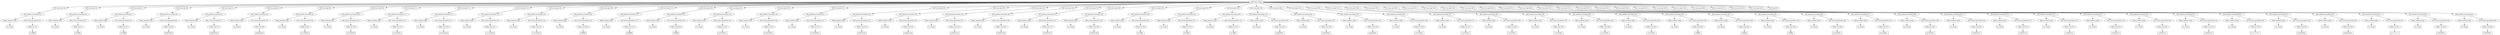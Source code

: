 /*
 * AST in dot format generated by phc -- the PHP compiler
 */

digraph AST {
node_0 [label="AST_php_script"];
node_1 [label="AST_eval_expr (3)"];
node_2 [label="AST_method_invocation (3)"];
node_3 [label="Token_method_name"];
node_4 [label="var_dump", shape=box]
node_3 -> node_4;
node_5 [label="AST_actual_parameter (3)"];
node_6 [label="Token_int (3)"];
node_7 [label="0x7ffffffd", shape=box]
node_6 -> node_7;
node_5 -> node_6;
node_2 -> node_5;
node_2 -> node_3;
node_1 -> node_2;
node_8 [label="AST_eval_expr (4)"];
node_9 [label="AST_method_invocation (4)"];
node_10 [label="Token_method_name"];
node_11 [label="var_dump", shape=box]
node_10 -> node_11;
node_12 [label="AST_actual_parameter (4)"];
node_13 [label="Token_int (4)"];
node_14 [label="0x7ffffffe", shape=box]
node_13 -> node_14;
node_12 -> node_13;
node_9 -> node_12;
node_9 -> node_10;
node_8 -> node_9;
node_15 [label="AST_eval_expr (5)"];
node_16 [label="AST_method_invocation (5)"];
node_17 [label="Token_method_name"];
node_18 [label="var_dump", shape=box]
node_17 -> node_18;
node_19 [label="AST_actual_parameter (5)"];
node_20 [label="Token_int (5)"];
node_21 [label="0x7fffffff", shape=box]
node_20 -> node_21;
node_19 -> node_20;
node_16 -> node_19;
node_16 -> node_17;
node_15 -> node_16;
node_22 [label="AST_eval_expr (6)"];
node_23 [label="AST_method_invocation (6)"];
node_24 [label="Token_method_name"];
node_25 [label="var_dump", shape=box]
node_24 -> node_25;
node_26 [label="AST_actual_parameter (6)"];
node_27 [label="Token_real (6)"];
node_28 [label="0x80000000", shape=box]
node_27 -> node_28;
node_26 -> node_27;
node_23 -> node_26;
node_23 -> node_24;
node_22 -> node_23;
node_29 [label="AST_eval_expr (7)"];
node_30 [label="AST_method_invocation (7)"];
node_31 [label="Token_method_name"];
node_32 [label="var_dump", shape=box]
node_31 -> node_32;
node_33 [label="AST_actual_parameter (7)"];
node_34 [label="Token_real (7)"];
node_35 [label="0x80000001", shape=box]
node_34 -> node_35;
node_33 -> node_34;
node_30 -> node_33;
node_30 -> node_31;
node_29 -> node_30;
node_36 [label="AST_eval_expr (8)"];
node_37 [label="AST_method_invocation (8)"];
node_38 [label="Token_method_name"];
node_39 [label="var_dump", shape=box]
node_38 -> node_39;
node_40 [label="AST_actual_parameter (8)"];
node_41 [label="Token_real (8)"];
node_42 [label="0x80000002", shape=box]
node_41 -> node_42;
node_40 -> node_41;
node_37 -> node_40;
node_37 -> node_38;
node_36 -> node_37;
node_43 [label="AST_eval_expr (9)"];
node_44 [label="AST_method_invocation (9)"];
node_45 [label="Token_method_name"];
node_46 [label="var_dump", shape=box]
node_45 -> node_46;
node_47 [label="AST_actual_parameter (9)"];
node_48 [label="Token_int (9)"];
node_49 [label="2147483645", shape=box]
node_48 -> node_49;
node_47 -> node_48;
node_44 -> node_47;
node_44 -> node_45;
node_43 -> node_44;
node_50 [label="AST_eval_expr (10)"];
node_51 [label="AST_method_invocation (10)"];
node_52 [label="Token_method_name"];
node_53 [label="var_dump", shape=box]
node_52 -> node_53;
node_54 [label="AST_actual_parameter (10)"];
node_55 [label="Token_int (10)"];
node_56 [label="2147483646", shape=box]
node_55 -> node_56;
node_54 -> node_55;
node_51 -> node_54;
node_51 -> node_52;
node_50 -> node_51;
node_57 [label="AST_eval_expr (11)"];
node_58 [label="AST_method_invocation (11)"];
node_59 [label="Token_method_name"];
node_60 [label="var_dump", shape=box]
node_59 -> node_60;
node_61 [label="AST_actual_parameter (11)"];
node_62 [label="Token_int (11)"];
node_63 [label="2147483647", shape=box]
node_62 -> node_63;
node_61 -> node_62;
node_58 -> node_61;
node_58 -> node_59;
node_57 -> node_58;
node_64 [label="AST_eval_expr (12)"];
node_65 [label="AST_method_invocation (12)"];
node_66 [label="Token_method_name"];
node_67 [label="var_dump", shape=box]
node_66 -> node_67;
node_68 [label="AST_actual_parameter (12)"];
node_69 [label="Token_real (12)"];
node_70 [label="2147483648", shape=box]
node_69 -> node_70;
node_68 -> node_69;
node_65 -> node_68;
node_65 -> node_66;
node_64 -> node_65;
node_71 [label="AST_eval_expr (13)"];
node_72 [label="AST_method_invocation (13)"];
node_73 [label="Token_method_name"];
node_74 [label="var_dump", shape=box]
node_73 -> node_74;
node_75 [label="AST_actual_parameter (13)"];
node_76 [label="Token_real (13)"];
node_77 [label="2147483649", shape=box]
node_76 -> node_77;
node_75 -> node_76;
node_72 -> node_75;
node_72 -> node_73;
node_71 -> node_72;
node_78 [label="AST_eval_expr (14)"];
node_79 [label="AST_method_invocation (14)"];
node_80 [label="Token_method_name"];
node_81 [label="var_dump", shape=box]
node_80 -> node_81;
node_82 [label="AST_actual_parameter (14)"];
node_83 [label="Token_real (14)"];
node_84 [label="2147483650", shape=box]
node_83 -> node_84;
node_82 -> node_83;
node_79 -> node_82;
node_79 -> node_80;
node_78 -> node_79;
node_85 [label="AST_eval_expr (16)"];
node_86 [label="AST_method_invocation (16)"];
node_87 [label="Token_method_name"];
node_88 [label="var_dump", shape=box]
node_87 -> node_88;
node_89 [label="AST_actual_parameter (16)"];
node_90 [label="Token_real (16)"];
node_91 [label="0xfffffffd", shape=box]
node_90 -> node_91;
node_89 -> node_90;
node_86 -> node_89;
node_86 -> node_87;
node_85 -> node_86;
node_92 [label="AST_eval_expr (17)"];
node_93 [label="AST_method_invocation (17)"];
node_94 [label="Token_method_name"];
node_95 [label="var_dump", shape=box]
node_94 -> node_95;
node_96 [label="AST_actual_parameter (17)"];
node_97 [label="Token_real (17)"];
node_98 [label="0xfffffffe", shape=box]
node_97 -> node_98;
node_96 -> node_97;
node_93 -> node_96;
node_93 -> node_94;
node_92 -> node_93;
node_99 [label="AST_eval_expr (18)"];
node_100 [label="AST_method_invocation (18)"];
node_101 [label="Token_method_name"];
node_102 [label="var_dump", shape=box]
node_101 -> node_102;
node_103 [label="AST_actual_parameter (18)"];
node_104 [label="Token_real (18)"];
node_105 [label="0xffffffff", shape=box]
node_104 -> node_105;
node_103 -> node_104;
node_100 -> node_103;
node_100 -> node_101;
node_99 -> node_100;
node_106 [label="AST_eval_expr (19)"];
node_107 [label="AST_method_invocation (19)"];
node_108 [label="Token_method_name"];
node_109 [label="var_dump", shape=box]
node_108 -> node_109;
node_110 [label="AST_actual_parameter (19)"];
node_111 [label="Token_int (19)"];
node_112 [label="0x10000000..", shape=box]
node_111 -> node_112;
node_110 -> node_111;
node_107 -> node_110;
node_107 -> node_108;
node_106 -> node_107;
node_113 [label="AST_eval_expr (20)"];
node_114 [label="AST_method_invocation (20)"];
node_115 [label="Token_method_name"];
node_116 [label="var_dump", shape=box]
node_115 -> node_116;
node_117 [label="AST_actual_parameter (20)"];
node_118 [label="Token_int (20)"];
node_119 [label="0x10000000..", shape=box]
node_118 -> node_119;
node_117 -> node_118;
node_114 -> node_117;
node_114 -> node_115;
node_113 -> node_114;
node_120 [label="AST_eval_expr (21)"];
node_121 [label="AST_method_invocation (21)"];
node_122 [label="Token_method_name"];
node_123 [label="var_dump", shape=box]
node_122 -> node_123;
node_124 [label="AST_actual_parameter (21)"];
node_125 [label="Token_int (21)"];
node_126 [label="0x10000000..", shape=box]
node_125 -> node_126;
node_124 -> node_125;
node_121 -> node_124;
node_121 -> node_122;
node_120 -> node_121;
node_127 [label="AST_eval_expr (23)"];
node_128 [label="AST_method_invocation (23)"];
node_129 [label="Token_method_name"];
node_130 [label="var_dump", shape=box]
node_129 -> node_130;
node_131 [label="AST_actual_parameter (23)"];
node_132 [label="Token_real (23)"];
node_133 [label="4294967293", shape=box]
node_132 -> node_133;
node_131 -> node_132;
node_128 -> node_131;
node_128 -> node_129;
node_127 -> node_128;
node_134 [label="AST_eval_expr (24)"];
node_135 [label="AST_method_invocation (24)"];
node_136 [label="Token_method_name"];
node_137 [label="var_dump", shape=box]
node_136 -> node_137;
node_138 [label="AST_actual_parameter (24)"];
node_139 [label="Token_real (24)"];
node_140 [label="4294967294", shape=box]
node_139 -> node_140;
node_138 -> node_139;
node_135 -> node_138;
node_135 -> node_136;
node_134 -> node_135;
node_141 [label="AST_eval_expr (25)"];
node_142 [label="AST_method_invocation (25)"];
node_143 [label="Token_method_name"];
node_144 [label="var_dump", shape=box]
node_143 -> node_144;
node_145 [label="AST_actual_parameter (25)"];
node_146 [label="Token_real (25)"];
node_147 [label="4294967295", shape=box]
node_146 -> node_147;
node_145 -> node_146;
node_142 -> node_145;
node_142 -> node_143;
node_141 -> node_142;
node_148 [label="AST_eval_expr (26)"];
node_149 [label="AST_method_invocation (26)"];
node_150 [label="Token_method_name"];
node_151 [label="var_dump", shape=box]
node_150 -> node_151;
node_152 [label="AST_actual_parameter (26)"];
node_153 [label="Token_real (26)"];
node_154 [label="4294967296", shape=box]
node_153 -> node_154;
node_152 -> node_153;
node_149 -> node_152;
node_149 -> node_150;
node_148 -> node_149;
node_155 [label="AST_eval_expr (27)"];
node_156 [label="AST_method_invocation (27)"];
node_157 [label="Token_method_name"];
node_158 [label="var_dump", shape=box]
node_157 -> node_158;
node_159 [label="AST_actual_parameter (27)"];
node_160 [label="Token_real (27)"];
node_161 [label="4294967297", shape=box]
node_160 -> node_161;
node_159 -> node_160;
node_156 -> node_159;
node_156 -> node_157;
node_155 -> node_156;
node_162 [label="AST_eval_expr (28)"];
node_163 [label="AST_method_invocation (28)"];
node_164 [label="Token_method_name"];
node_165 [label="var_dump", shape=box]
node_164 -> node_165;
node_166 [label="AST_actual_parameter (28)"];
node_167 [label="Token_real (28)"];
node_168 [label="4294967298", shape=box]
node_167 -> node_168;
node_166 -> node_167;
node_163 -> node_166;
node_163 -> node_164;
node_162 -> node_163;
node_169 [label="AST_eval_expr (30)"];
node_170 [label="AST_method_invocation (30)"];
node_171 [label="Token_method_name"];
node_172 [label="var_dump", shape=box]
node_171 -> node_172;
node_173 [label="AST_actual_parameter (30)"];
node_174 [label="Token_int (30)"];
node_175 [label="-0x7ffffff..", shape=box]
node_174 -> node_175;
node_173 -> node_174;
node_170 -> node_173;
node_170 -> node_171;
node_169 -> node_170;
node_176 [label="AST_eval_expr (31)"];
node_177 [label="AST_method_invocation (31)"];
node_178 [label="Token_method_name"];
node_179 [label="var_dump", shape=box]
node_178 -> node_179;
node_180 [label="AST_actual_parameter (31)"];
node_181 [label="Token_int (31)"];
node_182 [label="-0x7ffffff..", shape=box]
node_181 -> node_182;
node_180 -> node_181;
node_177 -> node_180;
node_177 -> node_178;
node_176 -> node_177;
node_183 [label="AST_eval_expr (32)"];
node_184 [label="AST_method_invocation (32)"];
node_185 [label="Token_method_name"];
node_186 [label="var_dump", shape=box]
node_185 -> node_186;
node_187 [label="AST_actual_parameter (32)"];
node_188 [label="Token_int (32)"];
node_189 [label="-0x7ffffff..", shape=box]
node_188 -> node_189;
node_187 -> node_188;
node_184 -> node_187;
node_184 -> node_185;
node_183 -> node_184;
node_190 [label="AST_eval_expr (33)"];
node_191 [label="AST_method_invocation (33)"];
node_192 [label="Token_method_name"];
node_193 [label="var_dump", shape=box]
node_192 -> node_193;
node_194 [label="AST_actual_parameter (33)"];
node_195 [label="Token_real (33)"];
node_196 [label="-0x8000000..", shape=box]
node_195 -> node_196;
node_194 -> node_195;
node_191 -> node_194;
node_191 -> node_192;
node_190 -> node_191;
node_197 [label="AST_eval_expr (34)"];
node_198 [label="AST_method_invocation (34)"];
node_199 [label="Token_method_name"];
node_200 [label="var_dump", shape=box]
node_199 -> node_200;
node_201 [label="AST_actual_parameter (34)"];
node_202 [label="Token_real (34)"];
node_203 [label="-0x8000000..", shape=box]
node_202 -> node_203;
node_201 -> node_202;
node_198 -> node_201;
node_198 -> node_199;
node_197 -> node_198;
node_204 [label="AST_eval_expr (35)"];
node_205 [label="AST_method_invocation (35)"];
node_206 [label="Token_method_name"];
node_207 [label="var_dump", shape=box]
node_206 -> node_207;
node_208 [label="AST_actual_parameter (35)"];
node_209 [label="Token_real (35)"];
node_210 [label="-0x8000000..", shape=box]
node_209 -> node_210;
node_208 -> node_209;
node_205 -> node_208;
node_205 -> node_206;
node_204 -> node_205;
node_211 [label="AST_eval_expr (36)"];
node_212 [label="AST_method_invocation (36)"];
node_213 [label="Token_method_name"];
node_214 [label="var_dump", shape=box]
node_213 -> node_214;
node_215 [label="AST_actual_parameter (36)"];
node_216 [label="Token_int (36)"];
node_217 [label="-214748364..", shape=box]
node_216 -> node_217;
node_215 -> node_216;
node_212 -> node_215;
node_212 -> node_213;
node_211 -> node_212;
node_218 [label="AST_eval_expr (37)"];
node_219 [label="AST_method_invocation (37)"];
node_220 [label="Token_method_name"];
node_221 [label="var_dump", shape=box]
node_220 -> node_221;
node_222 [label="AST_actual_parameter (37)"];
node_223 [label="Token_int (37)"];
node_224 [label="-214748364..", shape=box]
node_223 -> node_224;
node_222 -> node_223;
node_219 -> node_222;
node_219 -> node_220;
node_218 -> node_219;
node_225 [label="AST_eval_expr (38)"];
node_226 [label="AST_method_invocation (38)"];
node_227 [label="Token_method_name"];
node_228 [label="var_dump", shape=box]
node_227 -> node_228;
node_229 [label="AST_actual_parameter (38)"];
node_230 [label="Token_int (38)"];
node_231 [label="-214748364..", shape=box]
node_230 -> node_231;
node_229 -> node_230;
node_226 -> node_229;
node_226 -> node_227;
node_225 -> node_226;
node_232 [label="AST_eval_expr (39)"];
node_233 [label="AST_method_invocation (39)"];
node_234 [label="Token_method_name"];
node_235 [label="var_dump", shape=box]
node_234 -> node_235;
node_236 [label="AST_actual_parameter (39)"];
node_237 [label="Token_real (39)"];
node_238 [label="-214748364..", shape=box]
node_237 -> node_238;
node_236 -> node_237;
node_233 -> node_236;
node_233 -> node_234;
node_232 -> node_233;
node_239 [label="AST_eval_expr (40)"];
node_240 [label="AST_method_invocation (40)"];
node_241 [label="Token_method_name"];
node_242 [label="var_dump", shape=box]
node_241 -> node_242;
node_243 [label="AST_actual_parameter (40)"];
node_244 [label="Token_real (40)"];
node_245 [label="-214748364..", shape=box]
node_244 -> node_245;
node_243 -> node_244;
node_240 -> node_243;
node_240 -> node_241;
node_239 -> node_240;
node_246 [label="AST_eval_expr (41)"];
node_247 [label="AST_method_invocation (41)"];
node_248 [label="Token_method_name"];
node_249 [label="var_dump", shape=box]
node_248 -> node_249;
node_250 [label="AST_actual_parameter (41)"];
node_251 [label="Token_real (41)"];
node_252 [label="-214748365..", shape=box]
node_251 -> node_252;
node_250 -> node_251;
node_247 -> node_250;
node_247 -> node_248;
node_246 -> node_247;
node_253 [label="AST_eval_expr (43)"];
node_254 [label="AST_method_invocation (43)"];
node_255 [label="Token_method_name"];
node_256 [label="var_dump", shape=box]
node_255 -> node_256;
node_257 [label="AST_actual_parameter (43)"];
node_258 [label="Token_real (43)"];
node_259 [label="-0xfffffff..", shape=box]
node_258 -> node_259;
node_257 -> node_258;
node_254 -> node_257;
node_254 -> node_255;
node_253 -> node_254;
node_260 [label="AST_eval_expr (44)"];
node_261 [label="AST_method_invocation (44)"];
node_262 [label="Token_method_name"];
node_263 [label="var_dump", shape=box]
node_262 -> node_263;
node_264 [label="AST_actual_parameter (44)"];
node_265 [label="Token_real (44)"];
node_266 [label="-0xfffffff..", shape=box]
node_265 -> node_266;
node_264 -> node_265;
node_261 -> node_264;
node_261 -> node_262;
node_260 -> node_261;
node_267 [label="AST_eval_expr (45)"];
node_268 [label="AST_method_invocation (45)"];
node_269 [label="Token_method_name"];
node_270 [label="var_dump", shape=box]
node_269 -> node_270;
node_271 [label="AST_actual_parameter (45)"];
node_272 [label="Token_real (45)"];
node_273 [label="-0xfffffff..", shape=box]
node_272 -> node_273;
node_271 -> node_272;
node_268 -> node_271;
node_268 -> node_269;
node_267 -> node_268;
node_274 [label="AST_eval_expr (46)"];
node_275 [label="AST_method_invocation (46)"];
node_276 [label="Token_method_name"];
node_277 [label="var_dump", shape=box]
node_276 -> node_277;
node_278 [label="AST_actual_parameter (46)"];
node_279 [label="Token_int (46)"];
node_280 [label="-0x1000000..", shape=box]
node_279 -> node_280;
node_278 -> node_279;
node_275 -> node_278;
node_275 -> node_276;
node_274 -> node_275;
node_281 [label="AST_eval_expr (47)"];
node_282 [label="AST_method_invocation (47)"];
node_283 [label="Token_method_name"];
node_284 [label="var_dump", shape=box]
node_283 -> node_284;
node_285 [label="AST_actual_parameter (47)"];
node_286 [label="Token_int (47)"];
node_287 [label="-0x1000000..", shape=box]
node_286 -> node_287;
node_285 -> node_286;
node_282 -> node_285;
node_282 -> node_283;
node_281 -> node_282;
node_288 [label="AST_eval_expr (48)"];
node_289 [label="AST_method_invocation (48)"];
node_290 [label="Token_method_name"];
node_291 [label="var_dump", shape=box]
node_290 -> node_291;
node_292 [label="AST_actual_parameter (48)"];
node_293 [label="Token_int (48)"];
node_294 [label="-0x1000000..", shape=box]
node_293 -> node_294;
node_292 -> node_293;
node_289 -> node_292;
node_289 -> node_290;
node_288 -> node_289;
node_295 [label="AST_eval_expr (50)"];
node_296 [label="AST_method_invocation (50)"];
node_297 [label="Token_method_name"];
node_298 [label="var_dump", shape=box]
node_297 -> node_298;
node_299 [label="AST_actual_parameter (50)"];
node_300 [label="Token_real (50)"];
node_301 [label="-429496729..", shape=box]
node_300 -> node_301;
node_299 -> node_300;
node_296 -> node_299;
node_296 -> node_297;
node_295 -> node_296;
node_302 [label="AST_eval_expr (51)"];
node_303 [label="AST_method_invocation (51)"];
node_304 [label="Token_method_name"];
node_305 [label="var_dump", shape=box]
node_304 -> node_305;
node_306 [label="AST_actual_parameter (51)"];
node_307 [label="Token_real (51)"];
node_308 [label="-429496729..", shape=box]
node_307 -> node_308;
node_306 -> node_307;
node_303 -> node_306;
node_303 -> node_304;
node_302 -> node_303;
node_309 [label="AST_eval_expr (52)"];
node_310 [label="AST_method_invocation (52)"];
node_311 [label="Token_method_name"];
node_312 [label="var_dump", shape=box]
node_311 -> node_312;
node_313 [label="AST_actual_parameter (52)"];
node_314 [label="Token_real (52)"];
node_315 [label="-429496729..", shape=box]
node_314 -> node_315;
node_313 -> node_314;
node_310 -> node_313;
node_310 -> node_311;
node_309 -> node_310;
node_316 [label="AST_eval_expr (53)"];
node_317 [label="AST_method_invocation (53)"];
node_318 [label="Token_method_name"];
node_319 [label="var_dump", shape=box]
node_318 -> node_319;
node_320 [label="AST_actual_parameter (53)"];
node_321 [label="Token_real (53)"];
node_322 [label="-429496729..", shape=box]
node_321 -> node_322;
node_320 -> node_321;
node_317 -> node_320;
node_317 -> node_318;
node_316 -> node_317;
node_323 [label="AST_eval_expr (54)"];
node_324 [label="AST_method_invocation (54)"];
node_325 [label="Token_method_name"];
node_326 [label="var_dump", shape=box]
node_325 -> node_326;
node_327 [label="AST_actual_parameter (54)"];
node_328 [label="Token_real (54)"];
node_329 [label="-429496729..", shape=box]
node_328 -> node_329;
node_327 -> node_328;
node_324 -> node_327;
node_324 -> node_325;
node_323 -> node_324;
node_330 [label="AST_eval_expr (55)"];
node_331 [label="AST_method_invocation (55)"];
node_332 [label="Token_method_name"];
node_333 [label="var_dump", shape=box]
node_332 -> node_333;
node_334 [label="AST_actual_parameter (55)"];
node_335 [label="Token_real (55)"];
node_336 [label="-429496729..", shape=box]
node_335 -> node_336;
node_334 -> node_335;
node_331 -> node_334;
node_331 -> node_332;
node_330 -> node_331;
node_337 [label="AST_eval_expr (58)"];
node_338 [label="AST_method_invocation (58)"];
node_339 [label="Token_method_name"];
node_340 [label="var_dump", shape=box]
node_339 -> node_340;
node_341 [label="AST_actual_parameter (58)"];
node_342 [label="Token_int (58)"];
node_343 [label="0177777777..", shape=box]
node_342 -> node_343;
node_341 -> node_342;
node_338 -> node_341;
node_338 -> node_339;
node_337 -> node_338;
node_344 [label="AST_eval_expr (59)"];
node_345 [label="AST_method_invocation (59)"];
node_346 [label="Token_method_name"];
node_347 [label="var_dump", shape=box]
node_346 -> node_347;
node_348 [label="AST_actual_parameter (59)"];
node_349 [label="Token_real (59)"];
node_350 [label="0200000000..", shape=box]
node_349 -> node_350;
node_348 -> node_349;
node_345 -> node_348;
node_345 -> node_346;
node_344 -> node_345;
node_351 [label="AST_eval_expr (60)"];
node_352 [label="AST_method_invocation (60)"];
node_353 [label="Token_method_name"];
node_354 [label="var_dump", shape=box]
node_353 -> node_354;
node_355 [label="AST_actual_parameter (60)"];
node_356 [label="Token_real (60)"];
node_357 [label="0200000000..", shape=box]
node_356 -> node_357;
node_355 -> node_356;
node_352 -> node_355;
node_352 -> node_353;
node_351 -> node_352;
node_358 [label="AST_eval_expr (61)"];
node_359 [label="AST_method_invocation (61)"];
node_360 [label="Token_method_name"];
node_361 [label="var_dump", shape=box]
node_360 -> node_361;
node_362 [label="AST_actual_parameter (61)"];
node_363 [label="Token_int (61)"];
node_364 [label="-017777777..", shape=box]
node_363 -> node_364;
node_362 -> node_363;
node_359 -> node_362;
node_359 -> node_360;
node_358 -> node_359;
node_365 [label="AST_eval_expr (62)"];
node_366 [label="AST_method_invocation (62)"];
node_367 [label="Token_method_name"];
node_368 [label="var_dump", shape=box]
node_367 -> node_368;
node_369 [label="AST_actual_parameter (62)"];
node_370 [label="Token_real (62)"];
node_371 [label="-020000000..", shape=box]
node_370 -> node_371;
node_369 -> node_370;
node_366 -> node_369;
node_366 -> node_367;
node_365 -> node_366;
node_372 [label="AST_eval_expr (63)"];
node_373 [label="AST_method_invocation (63)"];
node_374 [label="Token_method_name"];
node_375 [label="var_dump", shape=box]
node_374 -> node_375;
node_376 [label="AST_actual_parameter (63)"];
node_377 [label="Token_real (63)"];
node_378 [label="-020000000..", shape=box]
node_377 -> node_378;
node_376 -> node_377;
node_373 -> node_376;
node_373 -> node_374;
node_372 -> node_373;
node_379 [label="AST_nop (65)"];
node_0 -> node_379;
node_0 -> node_372;
node_0 -> node_365;
node_0 -> node_358;
node_0 -> node_351;
node_0 -> node_344;
node_0 -> node_337;
node_0 -> node_330;
node_0 -> node_323;
node_0 -> node_316;
node_0 -> node_309;
node_0 -> node_302;
node_0 -> node_295;
node_0 -> node_288;
node_0 -> node_281;
node_0 -> node_274;
node_0 -> node_267;
node_0 -> node_260;
node_0 -> node_253;
node_0 -> node_246;
node_0 -> node_239;
node_0 -> node_232;
node_0 -> node_225;
node_0 -> node_218;
node_0 -> node_211;
node_0 -> node_204;
node_0 -> node_197;
node_0 -> node_190;
node_0 -> node_183;
node_0 -> node_176;
node_0 -> node_169;
node_0 -> node_162;
node_0 -> node_155;
node_0 -> node_148;
node_0 -> node_141;
node_0 -> node_134;
node_0 -> node_127;
node_0 -> node_120;
node_0 -> node_113;
node_0 -> node_106;
node_0 -> node_99;
node_0 -> node_92;
node_0 -> node_85;
node_0 -> node_78;
node_0 -> node_71;
node_0 -> node_64;
node_0 -> node_57;
node_0 -> node_50;
node_0 -> node_43;
node_0 -> node_36;
node_0 -> node_29;
node_0 -> node_22;
node_0 -> node_15;
node_0 -> node_8;
node_0 -> node_1;
}
